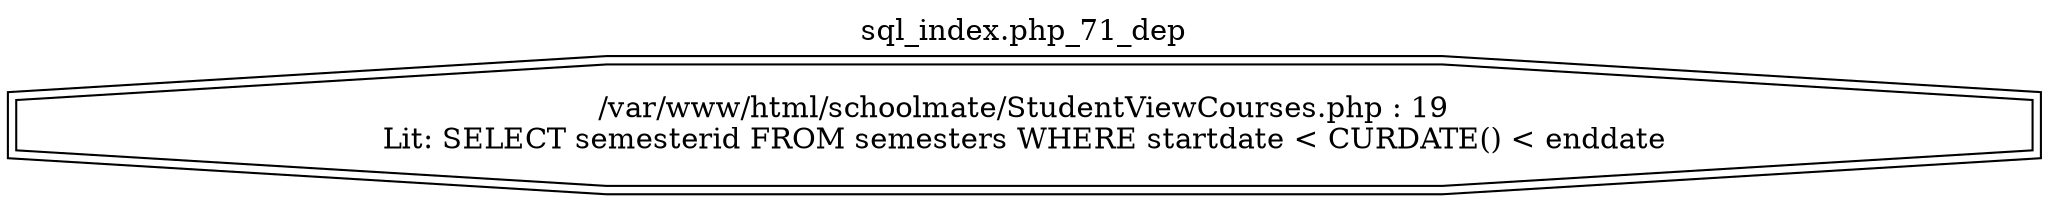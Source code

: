 digraph cfg {
  label="sql_index.php_71_dep";
  labelloc=t;
  n1 [shape=doubleoctagon, label="/var/www/html/schoolmate/StudentViewCourses.php : 19\nLit: SELECT semesterid FROM semesters WHERE startdate < CURDATE() < enddate\n"];
}
